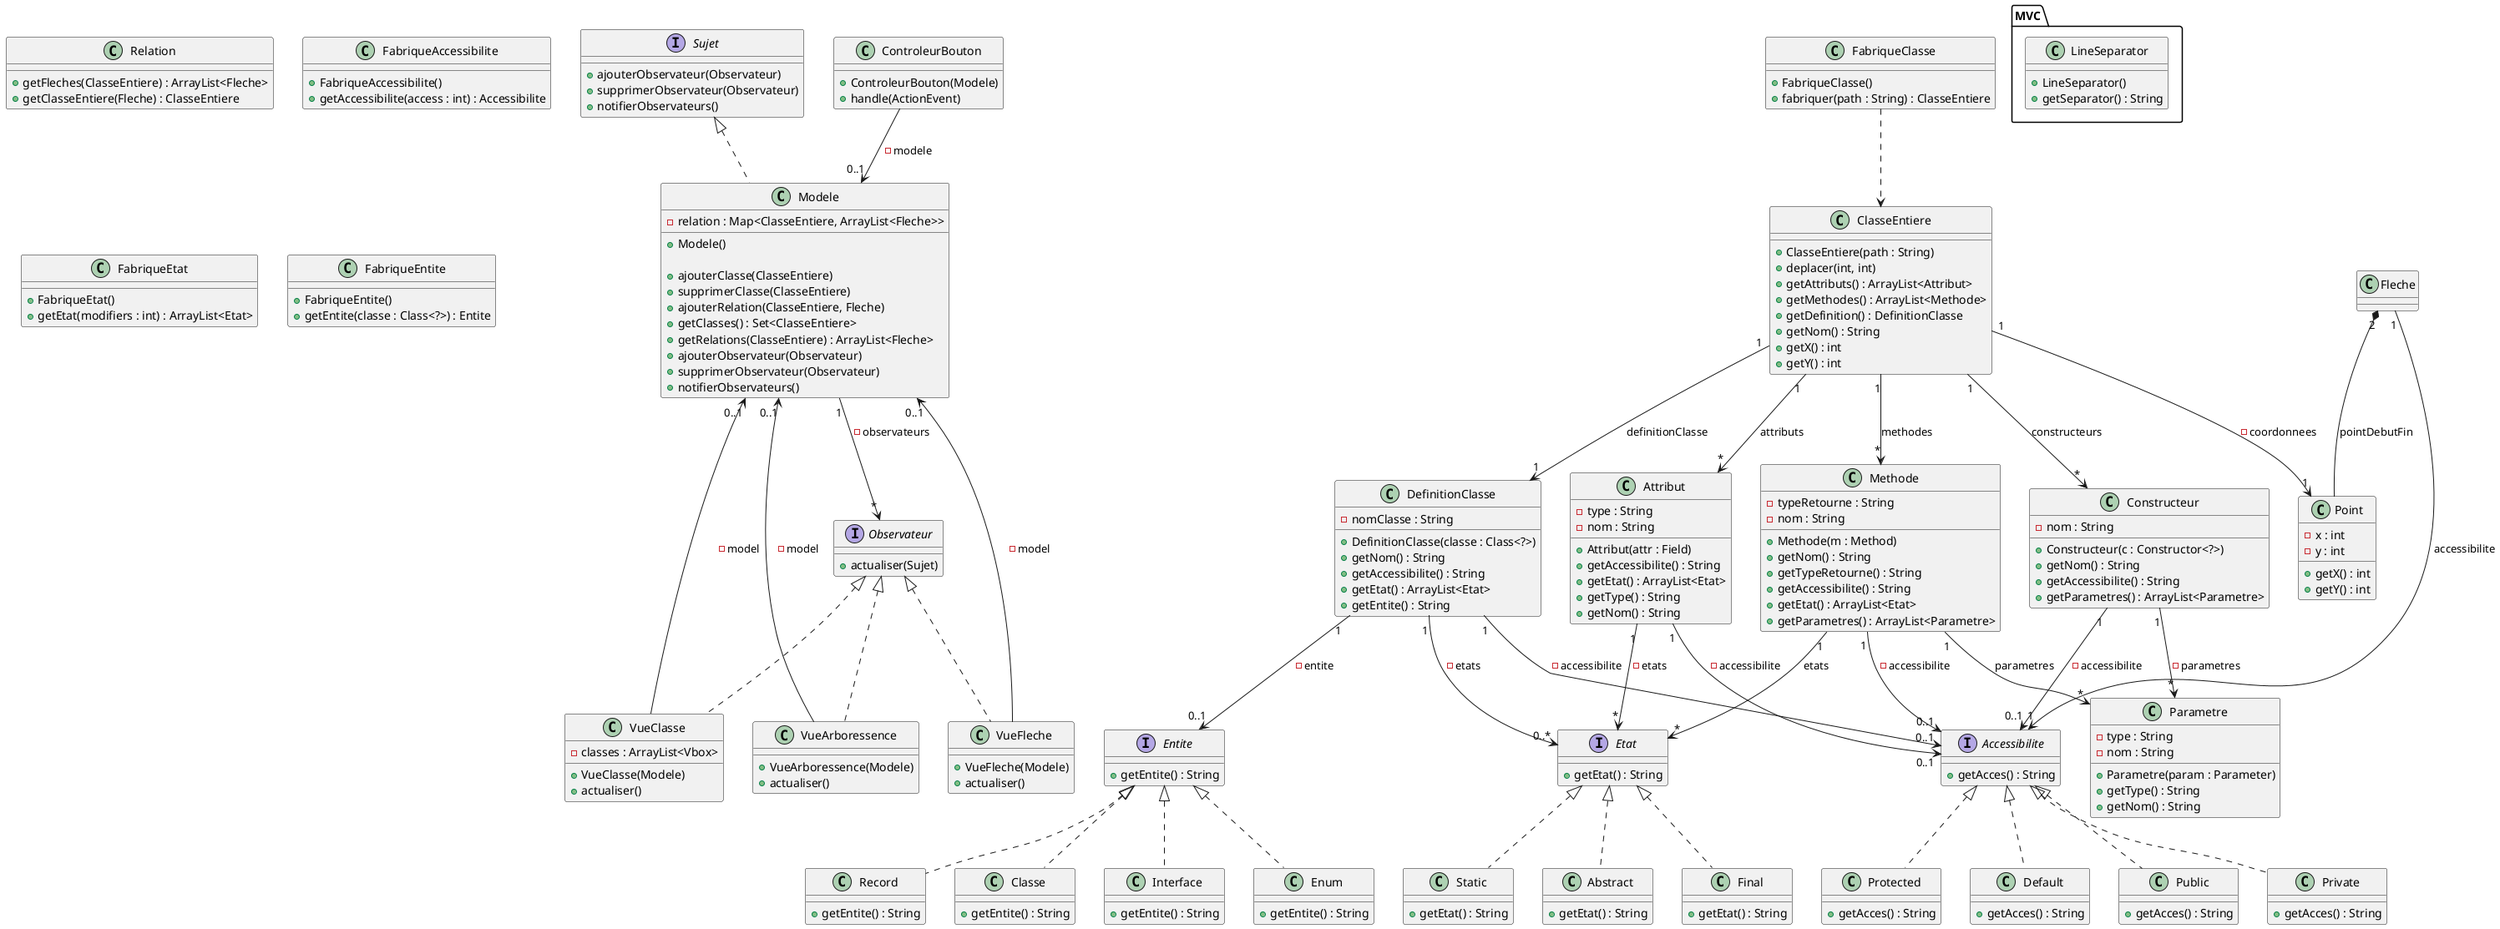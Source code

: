 @startuml
'https://plantuml.com/class-diagram

'Modele'

interface Sujet{
    +ajouterObservateur(Observateur)
    +supprimerObservateur(Observateur)
    +notifierObservateurs()
}

class Modele implements Sujet{
    - relation : Map<ClasseEntiere, ArrayList<Fleche>>
    + Modele()

    + ajouterClasse(ClasseEntiere)
    + supprimerClasse(ClasseEntiere)
    + ajouterRelation(ClasseEntiere, Fleche)
    + getClasses() : Set<ClasseEntiere>
    + getRelations(ClasseEntiere) : ArrayList<Fleche>
    + ajouterObservateur(Observateur)
    + supprimerObservateur(Observateur)
    + notifierObservateurs()
}

'Observateurs'

interface Observateur{
    +actualiser(Sujet)
}

class VueClasse implements Observateur{
    - classes : ArrayList<Vbox>
    +VueClasse(Modele)
    +actualiser()
}

class VueFleche implements Observateur{
    +VueFleche(Modele)
    +actualiser()
}

class VueArboressence implements Observateur {
    + VueArboressence(Modele)
    + actualiser()
}

'Controlleurs'

class ControleurBouton{
    +ControleurBouton(Modele)
    +handle(ActionEvent)
}

'Classes'

class FabriqueClasse{
    + FabriqueClasse()
    + fabriquer(path : String) : ClasseEntiere
}


class ClasseEntiere{
    +ClasseEntiere(path : String)
    +deplacer(int, int)
    +getAttributs() : ArrayList<Attribut>
    +getMethodes() : ArrayList<Methode>
    +getDefinition() : DefinitionClasse
    +getNom() : String
    +getX() : int
    +getY() : int
}

interface Entite{
    +getEntite() : String
}

class Classe implements Entite{
    +getEntite() : String
}

class Interface implements Entite{
    +getEntite() : String
}

class Enum implements Entite{
    +getEntite() : String
}

class Record implements Entite{
    +getEntite() : String
}



interface Accessibilite{
    +getAcces() : String
}

class Public implements Accessibilite{
    +getAcces() : String
}

class Private implements Accessibilite{
    +getAcces() : String
}

class Protected implements Accessibilite{
    +getAcces() : String
}

class Default implements Accessibilite{
    +getAcces() : String
}

interface Etat{
    +getEtat() : String
}

class Abstract implements Etat{
    +getEtat() : String
}

class Final implements Etat{
    +getEtat() : String
}

class Static implements Etat{
    +getEtat() : String
}

class DefinitionClasse{
    -nomClasse : String

    +DefinitionClasse(classe : Class<?>)
    +getNom() : String
    +getAccessibilite() : String
    +getEtat() : ArrayList<Etat>
    +getEntite() : String
}

class Attribut{
    -type : String
    -nom : String
    +Attribut(attr : Field)
    +getAccessibilite() : String
    +getEtat() : ArrayList<Etat>
    +getType() : String
    +getNom() : String
}

class Methode{
    -typeRetourne : String
    -nom : String

    +Methode(m : Method)
    +getNom() : String
    +getTypeRetourne() : String
    +getAccessibilite() : String
    +getEtat() : ArrayList<Etat>
    +getParametres() : ArrayList<Parametre>
}

class Constructeur {
    - nom : String
    + Constructeur(c : Constructor<?>)
    + getNom() : String
    + getAccessibilite() : String
    + getParametres() : ArrayList<Parametre>
}

class Parametre{
    +Parametre(param : Parameter)
    -type : String
    -nom : String
    +getType() : String
    +getNom() : String
}

class Point{
    - x : int
    - y : int
    + getX() : int
    + getY() : int
}

class Relation{
    +getFleches(ClasseEntiere) : ArrayList<Fleche>
    +getClasseEntiere(Fleche) : ClasseEntiere
}

class FabriqueAccessibilite {
    + FabriqueAccessibilite()
    + getAccessibilite(access : int) : Accessibilite
}

class FabriqueEtat {
    + FabriqueEtat()
    + getEtat(modifiers : int) : ArrayList<Etat>
}

class FabriqueEntite {
    + FabriqueEntite()
    + getEntite(classe : Class<?>) : Entite
}

package "MVC"{
    class LineSeparator {
        + LineSeparator()
        + getSeparator() : String
    }
}



'-----------------------------------'
'Associations'

Modele "1" --> "*" Observateur : -observateurs
VueClasse --> "0..1" Modele : - model
VueFleche --> "0..1" Modele : - model
VueArboressence --> "0..1" Modele : - model
Attribut "1" --> "0..1" Accessibilite : -accessibilite
Attribut "1" --> "*" Etat : -etats
DefinitionClasse "1" --> "0..1" Accessibilite : -accessibilite
DefinitionClasse "1" --> "0..*" Etat : -etats
DefinitionClasse "1" --> "0..1" Entite : -entite
Constructeur "1" --> "0..1" Accessibilite : -accessibilite
Constructeur "1" --> "*" Parametre : -parametres
Methode "1" --> "0..1" Accessibilite : -accessibilite
Methode "1" --> "*" Etat : etats
Methode "1" --> "*" Parametre : parametres
ClasseEntiere "1" --> "1" DefinitionClasse : definitionClasse
ClasseEntiere "1" --> "*" Attribut : attributs
ClasseEntiere "1" --> "*" Methode : methodes
ClasseEntiere "1" --> "*" Constructeur : constructeurs
ClasseEntiere "1" --> "1" Point : -coordonnees
Fleche "1" --> "1" Accessibilite : accessibilite
Fleche "2" *-- Point : pointDebutFin
ControleurBouton --> "0..1" Modele : -modele
FabriqueClasse -[dashed]-> ClasseEntiere


@enduml